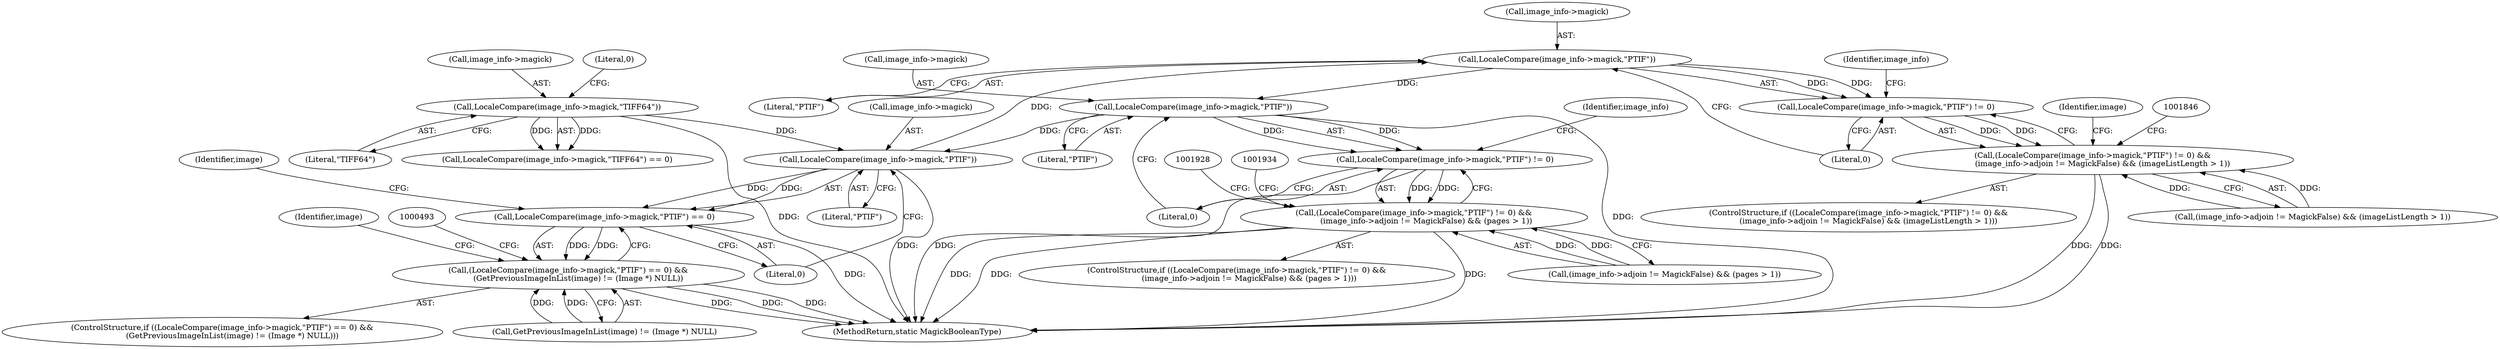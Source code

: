 digraph "0_ImageMagick6_3c53413eb544cc567309b4c86485eae43e956112@pointer" {
"1001829" [label="(Call,LocaleCompare(image_info->magick,\"PTIF\"))"];
"1000480" [label="(Call,LocaleCompare(image_info->magick,\"PTIF\"))"];
"1000259" [label="(Call,LocaleCompare(image_info->magick,\"TIFF64\"))"];
"1001912" [label="(Call,LocaleCompare(image_info->magick,\"PTIF\"))"];
"1001829" [label="(Call,LocaleCompare(image_info->magick,\"PTIF\"))"];
"1001828" [label="(Call,LocaleCompare(image_info->magick,\"PTIF\") != 0)"];
"1001827" [label="(Call,(LocaleCompare(image_info->magick,\"PTIF\") != 0) &&\n        (image_info->adjoin != MagickFalse) && (imageListLength > 1))"];
"1000479" [label="(Call,LocaleCompare(image_info->magick,\"PTIF\") == 0)"];
"1000478" [label="(Call,(LocaleCompare(image_info->magick,\"PTIF\") == 0) &&\n        (GetPreviousImageInList(image) != (Image *) NULL))"];
"1001911" [label="(Call,LocaleCompare(image_info->magick,\"PTIF\") != 0)"];
"1001910" [label="(Call,(LocaleCompare(image_info->magick,\"PTIF\") != 0) &&\n          (image_info->adjoin != MagickFalse) && (pages > 1))"];
"1000484" [label="(Literal,\"PTIF\")"];
"1000259" [label="(Call,LocaleCompare(image_info->magick,\"TIFF64\"))"];
"1001835" [label="(Call,(image_info->adjoin != MagickFalse) && (imageListLength > 1))"];
"1001829" [label="(Call,LocaleCompare(image_info->magick,\"PTIF\"))"];
"1001921" [label="(Identifier,image_info)"];
"1002936" [label="(MethodReturn,static MagickBooleanType)"];
"1001838" [label="(Identifier,image_info)"];
"1001912" [label="(Call,LocaleCompare(image_info->magick,\"PTIF\"))"];
"1001828" [label="(Call,LocaleCompare(image_info->magick,\"PTIF\") != 0)"];
"1001871" [label="(Identifier,image)"];
"1000258" [label="(Call,LocaleCompare(image_info->magick,\"TIFF64\") == 0)"];
"1000478" [label="(Call,(LocaleCompare(image_info->magick,\"PTIF\") == 0) &&\n        (GetPreviousImageInList(image) != (Image *) NULL))"];
"1000260" [label="(Call,image_info->magick)"];
"1001826" [label="(ControlStructure,if ((LocaleCompare(image_info->magick,\"PTIF\") != 0) &&\n        (image_info->adjoin != MagickFalse) && (imageListLength > 1)))"];
"1000485" [label="(Literal,0)"];
"1000486" [label="(Call,GetPreviousImageInList(image) != (Image *) NULL)"];
"1000479" [label="(Call,LocaleCompare(image_info->magick,\"PTIF\") == 0)"];
"1001918" [label="(Call,(image_info->adjoin != MagickFalse) && (pages > 1))"];
"1001833" [label="(Literal,\"PTIF\")"];
"1000263" [label="(Literal,\"TIFF64\")"];
"1001917" [label="(Literal,0)"];
"1001910" [label="(Call,(LocaleCompare(image_info->magick,\"PTIF\") != 0) &&\n          (image_info->adjoin != MagickFalse) && (pages > 1))"];
"1001916" [label="(Literal,\"PTIF\")"];
"1000264" [label="(Literal,0)"];
"1000488" [label="(Identifier,image)"];
"1001909" [label="(ControlStructure,if ((LocaleCompare(image_info->magick,\"PTIF\") != 0) &&\n          (image_info->adjoin != MagickFalse) && (pages > 1)))"];
"1001830" [label="(Call,image_info->magick)"];
"1001911" [label="(Call,LocaleCompare(image_info->magick,\"PTIF\") != 0)"];
"1001827" [label="(Call,(LocaleCompare(image_info->magick,\"PTIF\") != 0) &&\n        (image_info->adjoin != MagickFalse) && (imageListLength > 1))"];
"1001913" [label="(Call,image_info->magick)"];
"1000477" [label="(ControlStructure,if ((LocaleCompare(image_info->magick,\"PTIF\") == 0) &&\n        (GetPreviousImageInList(image) != (Image *) NULL)))"];
"1001834" [label="(Literal,0)"];
"1000502" [label="(Identifier,image)"];
"1000481" [label="(Call,image_info->magick)"];
"1000480" [label="(Call,LocaleCompare(image_info->magick,\"PTIF\"))"];
"1001829" -> "1001828"  [label="AST: "];
"1001829" -> "1001833"  [label="CFG: "];
"1001830" -> "1001829"  [label="AST: "];
"1001833" -> "1001829"  [label="AST: "];
"1001834" -> "1001829"  [label="CFG: "];
"1001829" -> "1001828"  [label="DDG: "];
"1001829" -> "1001828"  [label="DDG: "];
"1000480" -> "1001829"  [label="DDG: "];
"1001829" -> "1001912"  [label="DDG: "];
"1000480" -> "1000479"  [label="AST: "];
"1000480" -> "1000484"  [label="CFG: "];
"1000481" -> "1000480"  [label="AST: "];
"1000484" -> "1000480"  [label="AST: "];
"1000485" -> "1000480"  [label="CFG: "];
"1000480" -> "1002936"  [label="DDG: "];
"1000480" -> "1000479"  [label="DDG: "];
"1000480" -> "1000479"  [label="DDG: "];
"1000259" -> "1000480"  [label="DDG: "];
"1001912" -> "1000480"  [label="DDG: "];
"1000259" -> "1000258"  [label="AST: "];
"1000259" -> "1000263"  [label="CFG: "];
"1000260" -> "1000259"  [label="AST: "];
"1000263" -> "1000259"  [label="AST: "];
"1000264" -> "1000259"  [label="CFG: "];
"1000259" -> "1002936"  [label="DDG: "];
"1000259" -> "1000258"  [label="DDG: "];
"1000259" -> "1000258"  [label="DDG: "];
"1001912" -> "1001911"  [label="AST: "];
"1001912" -> "1001916"  [label="CFG: "];
"1001913" -> "1001912"  [label="AST: "];
"1001916" -> "1001912"  [label="AST: "];
"1001917" -> "1001912"  [label="CFG: "];
"1001912" -> "1002936"  [label="DDG: "];
"1001912" -> "1001911"  [label="DDG: "];
"1001912" -> "1001911"  [label="DDG: "];
"1001828" -> "1001827"  [label="AST: "];
"1001828" -> "1001834"  [label="CFG: "];
"1001834" -> "1001828"  [label="AST: "];
"1001838" -> "1001828"  [label="CFG: "];
"1001827" -> "1001828"  [label="CFG: "];
"1001828" -> "1001827"  [label="DDG: "];
"1001828" -> "1001827"  [label="DDG: "];
"1001827" -> "1001826"  [label="AST: "];
"1001827" -> "1001835"  [label="CFG: "];
"1001835" -> "1001827"  [label="AST: "];
"1001846" -> "1001827"  [label="CFG: "];
"1001871" -> "1001827"  [label="CFG: "];
"1001827" -> "1002936"  [label="DDG: "];
"1001827" -> "1002936"  [label="DDG: "];
"1001835" -> "1001827"  [label="DDG: "];
"1001835" -> "1001827"  [label="DDG: "];
"1000479" -> "1000478"  [label="AST: "];
"1000479" -> "1000485"  [label="CFG: "];
"1000485" -> "1000479"  [label="AST: "];
"1000488" -> "1000479"  [label="CFG: "];
"1000478" -> "1000479"  [label="CFG: "];
"1000479" -> "1002936"  [label="DDG: "];
"1000479" -> "1000478"  [label="DDG: "];
"1000479" -> "1000478"  [label="DDG: "];
"1000478" -> "1000477"  [label="AST: "];
"1000478" -> "1000486"  [label="CFG: "];
"1000486" -> "1000478"  [label="AST: "];
"1000493" -> "1000478"  [label="CFG: "];
"1000502" -> "1000478"  [label="CFG: "];
"1000478" -> "1002936"  [label="DDG: "];
"1000478" -> "1002936"  [label="DDG: "];
"1000478" -> "1002936"  [label="DDG: "];
"1000486" -> "1000478"  [label="DDG: "];
"1000486" -> "1000478"  [label="DDG: "];
"1001911" -> "1001910"  [label="AST: "];
"1001911" -> "1001917"  [label="CFG: "];
"1001917" -> "1001911"  [label="AST: "];
"1001921" -> "1001911"  [label="CFG: "];
"1001910" -> "1001911"  [label="CFG: "];
"1001911" -> "1002936"  [label="DDG: "];
"1001911" -> "1001910"  [label="DDG: "];
"1001911" -> "1001910"  [label="DDG: "];
"1001910" -> "1001909"  [label="AST: "];
"1001910" -> "1001918"  [label="CFG: "];
"1001918" -> "1001910"  [label="AST: "];
"1001928" -> "1001910"  [label="CFG: "];
"1001934" -> "1001910"  [label="CFG: "];
"1001910" -> "1002936"  [label="DDG: "];
"1001910" -> "1002936"  [label="DDG: "];
"1001910" -> "1002936"  [label="DDG: "];
"1001918" -> "1001910"  [label="DDG: "];
"1001918" -> "1001910"  [label="DDG: "];
}
